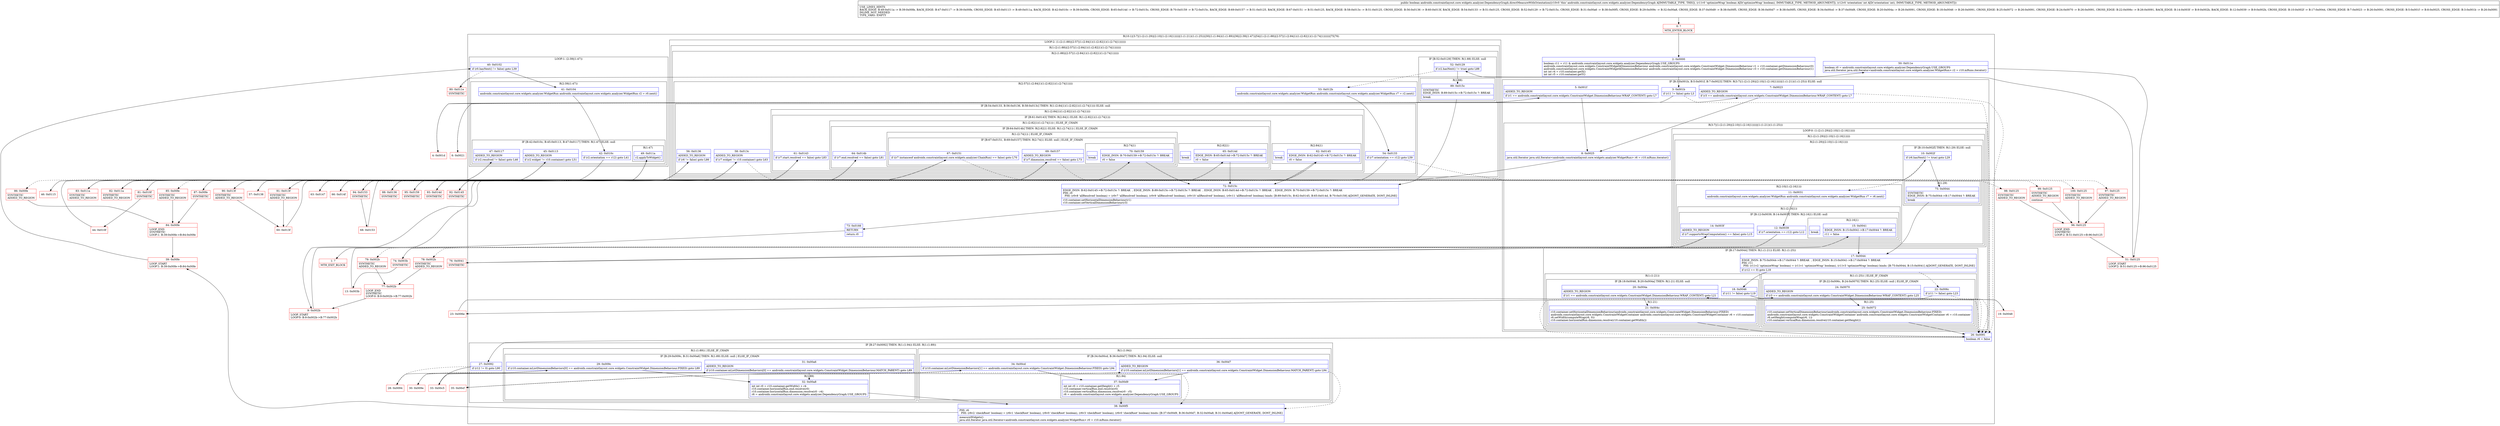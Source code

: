 digraph "CFG forandroidx.constraintlayout.core.widgets.analyzer.DependencyGraph.directMeasureWithOrientation(ZI)Z" {
subgraph cluster_Region_2146036588 {
label = "R(10:1|(3:7|(1:(2:(1:29)|(2:10|(1:(2:16|1)))))|(1:(1:21))(1:(1:25)))|30|(1:(1:94))(1:(1:89))|36|(2:39|(1:47))|54|(1:(2:(1:88)|(2:57|(1:(2:84|1)(1:(2:82|1)(1:(2:74|1)))))))|75|76)";
node [shape=record,color=blue];
Node_2 [shape=record,label="{2\:\ 0x0000|boolean r11 = r11 & androidx.constraintlayout.core.widgets.analyzer.DependencyGraph.USE_GROUPS\landroidx.constraintlayout.core.widgets.ConstraintWidget$DimensionBehaviour androidx.constraintlayout.core.widgets.ConstraintWidget.DimensionBehaviour r1 = r10.container.getDimensionBehaviour(0)\landroidx.constraintlayout.core.widgets.ConstraintWidget$DimensionBehaviour androidx.constraintlayout.core.widgets.ConstraintWidget.DimensionBehaviour r3 = r10.container.getDimensionBehaviour(1)\lint int r4 = r10.container.getX()\lint int r5 = r10.container.getY()\l}"];
subgraph cluster_IfRegion_522613257 {
label = "IF [B:3:0x001b, B:5:0x001f, B:7:0x0023] THEN: R(3:7|(1:(2:(1:29)|(2:10|(1:(2:16|1)))))|(1:(1:21))(1:(1:25))) ELSE: null";
node [shape=record,color=blue];
Node_3 [shape=record,label="{3\:\ 0x001b|if (r11 != false) goto L3\l}"];
Node_5 [shape=record,label="{5\:\ 0x001f|ADDED_TO_REGION\l|if (r1 == androidx.constraintlayout.core.widgets.ConstraintWidget.DimensionBehaviour.WRAP_CONTENT) goto L7\l}"];
Node_7 [shape=record,label="{7\:\ 0x0023|ADDED_TO_REGION\l|if (r3 == androidx.constraintlayout.core.widgets.ConstraintWidget.DimensionBehaviour.WRAP_CONTENT) goto L7\l}"];
subgraph cluster_Region_165082817 {
label = "R(3:7|(1:(2:(1:29)|(2:10|(1:(2:16|1)))))|(1:(1:21))(1:(1:25)))";
node [shape=record,color=blue];
Node_8 [shape=record,label="{8\:\ 0x0025|java.util.Iterator java.util.Iterator\<androidx.constraintlayout.core.widgets.analyzer.WidgetRun\> r6 = r10.mRuns.iterator()\l}"];
subgraph cluster_LoopRegion_2118573626 {
label = "LOOP:0: (1:(2:(1:29)|(2:10|(1:(2:16|1)))))";
node [shape=record,color=blue];
subgraph cluster_Region_1514003469 {
label = "R(1:(2:(1:29)|(2:10|(1:(2:16|1)))))";
node [shape=record,color=blue];
subgraph cluster_Region_2127118644 {
label = "R(2:(1:29)|(2:10|(1:(2:16|1))))";
node [shape=record,color=blue];
subgraph cluster_IfRegion_1493017180 {
label = "IF [B:10:0x002f] THEN: R(1:29) ELSE: null";
node [shape=record,color=blue];
Node_10 [shape=record,label="{10\:\ 0x002f|if (r6.hasNext() != true) goto L29\l}"];
subgraph cluster_Region_736146170 {
label = "R(1:29)";
node [shape=record,color=blue];
Node_75 [shape=record,label="{75\:\ 0x0044|SYNTHETIC\lEDGE_INSN: B:75:0x0044\-\>B:17:0x0044 ?: BREAK  \l|break\l}"];
}
}
subgraph cluster_Region_1801272801 {
label = "R(2:10|(1:(2:16|1)))";
node [shape=record,color=blue];
Node_11 [shape=record,label="{11\:\ 0x0031|androidx.constraintlayout.core.widgets.analyzer.WidgetRun androidx.constraintlayout.core.widgets.analyzer.WidgetRun r7 = r6.next()\l}"];
subgraph cluster_Region_1671372466 {
label = "R(1:(2:16|1))";
node [shape=record,color=blue];
subgraph cluster_IfRegion_1839250027 {
label = "IF [B:12:0x0039, B:14:0x003f] THEN: R(2:16|1) ELSE: null";
node [shape=record,color=blue];
Node_12 [shape=record,label="{12\:\ 0x0039|if (r7.orientation == r12) goto L12\l}"];
Node_14 [shape=record,label="{14\:\ 0x003f|ADDED_TO_REGION\l|if (r7.supportsWrapComputation() == false) goto L15\l}"];
subgraph cluster_Region_727593680 {
label = "R(2:16|1)";
node [shape=record,color=blue];
Node_15 [shape=record,label="{15\:\ 0x0041|EDGE_INSN: B:15:0x0041\-\>B:17:0x0044 ?: BREAK  \l|r11 = false\l}"];
Node_InsnContainer_1467382648 [shape=record,label="{|break\l}"];
}
}
}
}
}
}
}
subgraph cluster_IfRegion_1661096003 {
label = "IF [B:17:0x0044] THEN: R(1:(1:21)) ELSE: R(1:(1:25))";
node [shape=record,color=blue];
Node_17 [shape=record,label="{17\:\ 0x0044|EDGE_INSN: B:75:0x0044\-\>B:17:0x0044 ?: BREAK  , EDGE_INSN: B:15:0x0041\-\>B:17:0x0044 ?: BREAK  \lPHI: r11 \l  PHI: (r11v2 'optimizeWrap' boolean) = (r11v1 'optimizeWrap' boolean), (r11v3 'optimizeWrap' boolean) binds: [B:75:0x0044, B:15:0x0041] A[DONT_GENERATE, DONT_INLINE]\l|if (r12 == 0) goto L18\l}"];
subgraph cluster_Region_1306220987 {
label = "R(1:(1:21))";
node [shape=record,color=blue];
subgraph cluster_IfRegion_1487812808 {
label = "IF [B:18:0x0046, B:20:0x004a] THEN: R(1:21) ELSE: null";
node [shape=record,color=blue];
Node_18 [shape=record,label="{18\:\ 0x0046|if (r11 != false) goto L19\l}"];
Node_20 [shape=record,label="{20\:\ 0x004a|ADDED_TO_REGION\l|if (r1 == androidx.constraintlayout.core.widgets.ConstraintWidget.DimensionBehaviour.WRAP_CONTENT) goto L21\l}"];
subgraph cluster_Region_1484393594 {
label = "R(1:21)";
node [shape=record,color=blue];
Node_21 [shape=record,label="{21\:\ 0x004c|r10.container.setHorizontalDimensionBehaviour(androidx.constraintlayout.core.widgets.ConstraintWidget.DimensionBehaviour.FIXED)\landroidx.constraintlayout.core.widgets.ConstraintWidgetContainer androidx.constraintlayout.core.widgets.ConstraintWidgetContainer r6 = r10.container\lr6.setWidth(computeWrap(r6, 0))\lr10.container.horizontalRun.dimension.resolve(r10.container.getWidth())\l}"];
}
}
}
subgraph cluster_Region_1445639228 {
label = "R(1:(1:25)) | ELSE_IF_CHAIN\l";
node [shape=record,color=blue];
subgraph cluster_IfRegion_1756109370 {
label = "IF [B:22:0x006c, B:24:0x0070] THEN: R(1:25) ELSE: null | ELSE_IF_CHAIN\l";
node [shape=record,color=blue];
Node_22 [shape=record,label="{22\:\ 0x006c|if (r11 != false) goto L23\l}"];
Node_24 [shape=record,label="{24\:\ 0x0070|ADDED_TO_REGION\l|if (r3 == androidx.constraintlayout.core.widgets.ConstraintWidget.DimensionBehaviour.WRAP_CONTENT) goto L25\l}"];
subgraph cluster_Region_1713671809 {
label = "R(1:25)";
node [shape=record,color=blue];
Node_25 [shape=record,label="{25\:\ 0x0072|r10.container.setVerticalDimensionBehaviour(androidx.constraintlayout.core.widgets.ConstraintWidget.DimensionBehaviour.FIXED)\landroidx.constraintlayout.core.widgets.ConstraintWidgetContainer androidx.constraintlayout.core.widgets.ConstraintWidgetContainer r6 = r10.container\lr6.setHeight(computeWrap(r6, 1))\lr10.container.verticalRun.dimension.resolve(r10.container.getHeight())\l}"];
}
}
}
}
}
}
Node_26 [shape=record,label="{26\:\ 0x0091|boolean r6 = false\l}"];
subgraph cluster_IfRegion_845396026 {
label = "IF [B:27:0x0092] THEN: R(1:(1:94)) ELSE: R(1:(1:89))";
node [shape=record,color=blue];
Node_27 [shape=record,label="{27\:\ 0x0092|if (r12 != 0) goto L90\l}"];
subgraph cluster_Region_1125283453 {
label = "R(1:(1:94))";
node [shape=record,color=blue];
subgraph cluster_IfRegion_1418983717 {
label = "IF [B:34:0x00cd, B:36:0x00d7] THEN: R(1:94) ELSE: null";
node [shape=record,color=blue];
Node_34 [shape=record,label="{34\:\ 0x00cd|if (r10.container.mListDimensionBehaviors[1] == androidx.constraintlayout.core.widgets.ConstraintWidget.DimensionBehaviour.FIXED) goto L94\l}"];
Node_36 [shape=record,label="{36\:\ 0x00d7|ADDED_TO_REGION\l|if (r10.container.mListDimensionBehaviors[1] == androidx.constraintlayout.core.widgets.ConstraintWidget.DimensionBehaviour.MATCH_PARENT) goto L94\l}"];
subgraph cluster_Region_505734969 {
label = "R(1:94)";
node [shape=record,color=blue];
Node_37 [shape=record,label="{37\:\ 0x00d9|int int r0 = r10.container.getHeight() + r5\lr10.container.verticalRun.end.resolve(r0)\lr10.container.verticalRun.dimension.resolve(r0 \- r5)\lr6 = androidx.constraintlayout.core.widgets.analyzer.DependencyGraph.USE_GROUPS\l}"];
}
}
}
subgraph cluster_Region_1469787359 {
label = "R(1:(1:89)) | ELSE_IF_CHAIN\l";
node [shape=record,color=blue];
subgraph cluster_IfRegion_2014772350 {
label = "IF [B:29:0x009c, B:31:0x00a6] THEN: R(1:89) ELSE: null | ELSE_IF_CHAIN\l";
node [shape=record,color=blue];
Node_29 [shape=record,label="{29\:\ 0x009c|if (r10.container.mListDimensionBehaviors[0] == androidx.constraintlayout.core.widgets.ConstraintWidget.DimensionBehaviour.FIXED) goto L89\l}"];
Node_31 [shape=record,label="{31\:\ 0x00a6|ADDED_TO_REGION\l|if (r10.container.mListDimensionBehaviors[0] == androidx.constraintlayout.core.widgets.ConstraintWidget.DimensionBehaviour.MATCH_PARENT) goto L89\l}"];
subgraph cluster_Region_842952013 {
label = "R(1:89)";
node [shape=record,color=blue];
Node_32 [shape=record,label="{32\:\ 0x00a8|int int r0 = r10.container.getWidth() + r4\lr10.container.horizontalRun.end.resolve(r0)\lr10.container.horizontalRun.dimension.resolve(r0 \- r4)\lr6 = androidx.constraintlayout.core.widgets.analyzer.DependencyGraph.USE_GROUPS\l}"];
}
}
}
}
Node_38 [shape=record,label="{38\:\ 0x00f5|PHI: r6 \l  PHI: (r6v2 'checkRoot' boolean) = (r6v1 'checkRoot' boolean), (r6v0 'checkRoot' boolean), (r6v3 'checkRoot' boolean), (r6v0 'checkRoot' boolean) binds: [B:37:0x00d9, B:36:0x00d7, B:32:0x00a8, B:31:0x00a6] A[DONT_GENERATE, DONT_INLINE]\l|measureWidgets()\ljava.util.Iterator java.util.Iterator\<androidx.constraintlayout.core.widgets.analyzer.WidgetRun\> r0 = r10.mRuns.iterator()\l}"];
subgraph cluster_LoopRegion_1066423617 {
label = "LOOP:1: (2:39|(1:47))";
node [shape=record,color=blue];
Node_40 [shape=record,label="{40\:\ 0x0102|if (r0.hasNext() != false) goto L39\l}"];
subgraph cluster_Region_2114257915 {
label = "R(2:39|(1:47))";
node [shape=record,color=blue];
Node_41 [shape=record,label="{41\:\ 0x0104|androidx.constraintlayout.core.widgets.analyzer.WidgetRun androidx.constraintlayout.core.widgets.analyzer.WidgetRun r2 = r0.next()\l}"];
subgraph cluster_IfRegion_1181663157 {
label = "IF [B:42:0x010c, B:45:0x0113, B:47:0x0117] THEN: R(1:47) ELSE: null";
node [shape=record,color=blue];
Node_42 [shape=record,label="{42\:\ 0x010c|if (r2.orientation == r12) goto L41\l}"];
Node_45 [shape=record,label="{45\:\ 0x0113|ADDED_TO_REGION\l|if (r2.widget != r10.container) goto L51\l}"];
Node_47 [shape=record,label="{47\:\ 0x0117|ADDED_TO_REGION\l|if (r2.resolved != false) goto L46\l}"];
subgraph cluster_Region_534926033 {
label = "R(1:47)";
node [shape=record,color=blue];
Node_49 [shape=record,label="{49\:\ 0x011a|r2.applyToWidget()\l}"];
}
}
}
}
Node_50 [shape=record,label="{50\:\ 0x011e|boolean r0 = androidx.constraintlayout.core.widgets.analyzer.DependencyGraph.USE_GROUPS\ljava.util.Iterator java.util.Iterator\<androidx.constraintlayout.core.widgets.analyzer.WidgetRun\> r2 = r10.mRuns.iterator()\l}"];
subgraph cluster_LoopRegion_686283935 {
label = "LOOP:2: (1:(2:(1:88)|(2:57|(1:(2:84|1)(1:(2:82|1)(1:(2:74|1)))))))";
node [shape=record,color=blue];
subgraph cluster_Region_1668694647 {
label = "R(1:(2:(1:88)|(2:57|(1:(2:84|1)(1:(2:82|1)(1:(2:74|1)))))))";
node [shape=record,color=blue];
subgraph cluster_Region_1837459218 {
label = "R(2:(1:88)|(2:57|(1:(2:84|1)(1:(2:82|1)(1:(2:74|1))))))";
node [shape=record,color=blue];
subgraph cluster_IfRegion_875945108 {
label = "IF [B:52:0x0129] THEN: R(1:88) ELSE: null";
node [shape=record,color=blue];
Node_52 [shape=record,label="{52\:\ 0x0129|if (r2.hasNext() != true) goto L88\l}"];
subgraph cluster_Region_574591952 {
label = "R(1:88)";
node [shape=record,color=blue];
Node_89 [shape=record,label="{89\:\ 0x015c|SYNTHETIC\lEDGE_INSN: B:89:0x015c\-\>B:72:0x015c ?: BREAK  \l|break\l}"];
}
}
subgraph cluster_Region_2058046585 {
label = "R(2:57|(1:(2:84|1)(1:(2:82|1)(1:(2:74|1)))))";
node [shape=record,color=blue];
Node_53 [shape=record,label="{53\:\ 0x012b|androidx.constraintlayout.core.widgets.analyzer.WidgetRun androidx.constraintlayout.core.widgets.analyzer.WidgetRun r7 = r2.next()\l}"];
subgraph cluster_IfRegion_937813069 {
label = "IF [B:54:0x0133, B:56:0x0136, B:58:0x013c] THEN: R(1:(2:84|1)(1:(2:82|1)(1:(2:74|1)))) ELSE: null";
node [shape=record,color=blue];
Node_54 [shape=record,label="{54\:\ 0x0133|if (r7.orientation == r12) goto L59\l}"];
Node_56 [shape=record,label="{56\:\ 0x0136|ADDED_TO_REGION\l|if (r6 != false) goto L86\l}"];
Node_58 [shape=record,label="{58\:\ 0x013c|ADDED_TO_REGION\l|if (r7.widget != r10.container) goto L63\l}"];
subgraph cluster_Region_883601452 {
label = "R(1:(2:84|1)(1:(2:82|1)(1:(2:74|1))))";
node [shape=record,color=blue];
subgraph cluster_IfRegion_1444018329 {
label = "IF [B:61:0x0143] THEN: R(2:84|1) ELSE: R(1:(2:82|1)(1:(2:74|1)))";
node [shape=record,color=blue];
Node_61 [shape=record,label="{61\:\ 0x0143|if (r7.start.resolved == false) goto L83\l}"];
subgraph cluster_Region_1201745453 {
label = "R(2:84|1)";
node [shape=record,color=blue];
Node_62 [shape=record,label="{62\:\ 0x0145|EDGE_INSN: B:62:0x0145\-\>B:72:0x015c ?: BREAK  \l|r0 = false\l}"];
Node_InsnContainer_1696479540 [shape=record,label="{|break\l}"];
}
subgraph cluster_Region_602242930 {
label = "R(1:(2:82|1)(1:(2:74|1))) | ELSE_IF_CHAIN\l";
node [shape=record,color=blue];
subgraph cluster_IfRegion_2093829609 {
label = "IF [B:64:0x014b] THEN: R(2:82|1) ELSE: R(1:(2:74|1)) | ELSE_IF_CHAIN\l";
node [shape=record,color=blue];
Node_64 [shape=record,label="{64\:\ 0x014b|if (r7.end.resolved == false) goto L81\l}"];
subgraph cluster_Region_1602120984 {
label = "R(2:82|1)";
node [shape=record,color=blue];
Node_65 [shape=record,label="{65\:\ 0x014d|EDGE_INSN: B:65:0x014d\-\>B:72:0x015c ?: BREAK  \l|r0 = false\l}"];
Node_InsnContainer_2107296205 [shape=record,label="{|break\l}"];
}
subgraph cluster_Region_475016578 {
label = "R(1:(2:74|1)) | ELSE_IF_CHAIN\l";
node [shape=record,color=blue];
subgraph cluster_IfRegion_1720123288 {
label = "IF [B:67:0x0151, B:69:0x0157] THEN: R(2:74|1) ELSE: null | ELSE_IF_CHAIN\l";
node [shape=record,color=blue];
Node_67 [shape=record,label="{67\:\ 0x0151|if ((r7 instanceof androidx.constraintlayout.core.widgets.analyzer.ChainRun) == false) goto L70\l}"];
Node_69 [shape=record,label="{69\:\ 0x0157|ADDED_TO_REGION\l|if (r7.dimension.resolved == false) goto L73\l}"];
subgraph cluster_Region_1660486123 {
label = "R(2:74|1)";
node [shape=record,color=blue];
Node_70 [shape=record,label="{70\:\ 0x0159|EDGE_INSN: B:70:0x0159\-\>B:72:0x015c ?: BREAK  \l|r0 = false\l}"];
Node_InsnContainer_135487653 [shape=record,label="{|break\l}"];
}
}
}
}
}
}
}
}
}
}
}
}
Node_72 [shape=record,label="{72\:\ 0x015c|EDGE_INSN: B:62:0x0145\-\>B:72:0x015c ?: BREAK  , EDGE_INSN: B:89:0x015c\-\>B:72:0x015c ?: BREAK  , EDGE_INSN: B:65:0x014d\-\>B:72:0x015c ?: BREAK  , EDGE_INSN: B:70:0x0159\-\>B:72:0x015c ?: BREAK  \lPHI: r0 \l  PHI: (r0v8 'allResolved' boolean) = (r0v7 'allResolved' boolean), (r0v9 'allResolved' boolean), (r0v10 'allResolved' boolean), (r0v11 'allResolved' boolean) binds: [B:89:0x015c, B:62:0x0145, B:65:0x014d, B:70:0x0159] A[DONT_GENERATE, DONT_INLINE]\l|r10.container.setHorizontalDimensionBehaviour(r1)\lr10.container.setVerticalDimensionBehaviour(r3)\l}"];
Node_73 [shape=record,label="{73\:\ 0x0166|RETURN\l|return r0\l}"];
}
Node_0 [shape=record,color=red,label="{0\:\ ?|MTH_ENTER_BLOCK\l}"];
Node_4 [shape=record,color=red,label="{4\:\ 0x001d}"];
Node_6 [shape=record,color=red,label="{6\:\ 0x0021}"];
Node_9 [shape=record,color=red,label="{9\:\ 0x002b|LOOP_START\lLOOP:0: B:9:0x002b\-\>B:77:0x002b\l}"];
Node_74 [shape=record,color=red,label="{74\:\ 0x003b|SYNTHETIC\l}"];
Node_13 [shape=record,color=red,label="{13\:\ 0x003b}"];
Node_76 [shape=record,color=red,label="{76\:\ 0x0041|SYNTHETIC\l}"];
Node_19 [shape=record,color=red,label="{19\:\ 0x0048}"];
Node_23 [shape=record,color=red,label="{23\:\ 0x006e}"];
Node_79 [shape=record,color=red,label="{79\:\ 0x002b|SYNTHETIC\lADDED_TO_REGION\l}"];
Node_77 [shape=record,color=red,label="{77\:\ 0x002b|LOOP_END\lSYNTHETIC\lLOOP:0: B:9:0x002b\-\>B:77:0x002b\l}"];
Node_78 [shape=record,color=red,label="{78\:\ 0x002b|SYNTHETIC\lADDED_TO_REGION\l}"];
Node_28 [shape=record,color=red,label="{28\:\ 0x0094}"];
Node_30 [shape=record,color=red,label="{30\:\ 0x009e}"];
Node_39 [shape=record,color=red,label="{39\:\ 0x00fe|LOOP_START\lLOOP:1: B:39:0x00fe\-\>B:84:0x00fe\l}"];
Node_81 [shape=record,color=red,label="{81\:\ 0x010f|SYNTHETIC\l}"];
Node_44 [shape=record,color=red,label="{44\:\ 0x010f}"];
Node_46 [shape=record,color=red,label="{46\:\ 0x0115}"];
Node_83 [shape=record,color=red,label="{83\:\ 0x011a|SYNTHETIC\lADDED_TO_REGION\l}"];
Node_87 [shape=record,color=red,label="{87\:\ 0x00fe|SYNTHETIC\l}"];
Node_84 [shape=record,color=red,label="{84\:\ 0x00fe|LOOP_END\lSYNTHETIC\lLOOP:1: B:39:0x00fe\-\>B:84:0x00fe\l}"];
Node_86 [shape=record,color=red,label="{86\:\ 0x00fe|SYNTHETIC\lADDED_TO_REGION\l}"];
Node_82 [shape=record,color=red,label="{82\:\ 0x011a|SYNTHETIC\lADDED_TO_REGION\l}"];
Node_85 [shape=record,color=red,label="{85\:\ 0x00fe|SYNTHETIC\lADDED_TO_REGION\l}"];
Node_80 [shape=record,color=red,label="{80\:\ 0x011e|SYNTHETIC\l}"];
Node_51 [shape=record,color=red,label="{51\:\ 0x0125|LOOP_START\lLOOP:2: B:51:0x0125\-\>B:96:0x0125\l}"];
Node_88 [shape=record,color=red,label="{88\:\ 0x0136|SYNTHETIC\l}"];
Node_57 [shape=record,color=red,label="{57\:\ 0x0138}"];
Node_91 [shape=record,color=red,label="{91\:\ 0x013f|SYNTHETIC\lADDED_TO_REGION\l}"];
Node_60 [shape=record,color=red,label="{60\:\ 0x013f}"];
Node_63 [shape=record,color=red,label="{63\:\ 0x0147}"];
Node_66 [shape=record,color=red,label="{66\:\ 0x014f}"];
Node_94 [shape=record,color=red,label="{94\:\ 0x0153|SYNTHETIC\l}"];
Node_68 [shape=record,color=red,label="{68\:\ 0x0153}"];
Node_95 [shape=record,color=red,label="{95\:\ 0x0159|SYNTHETIC\l}"];
Node_1 [shape=record,color=red,label="{1\:\ ?|MTH_EXIT_BLOCK\l}"];
Node_100 [shape=record,color=red,label="{100\:\ 0x0125|SYNTHETIC\lADDED_TO_REGION\l}"];
Node_96 [shape=record,color=red,label="{96\:\ 0x0125|LOOP_END\lSYNTHETIC\lLOOP:2: B:51:0x0125\-\>B:96:0x0125\l}"];
Node_99 [shape=record,color=red,label="{99\:\ 0x0125|SYNTHETIC\lADDED_TO_REGION\l|continue\l}"];
Node_93 [shape=record,color=red,label="{93\:\ 0x014d|SYNTHETIC\l}"];
Node_92 [shape=record,color=red,label="{92\:\ 0x0145|SYNTHETIC\l}"];
Node_98 [shape=record,color=red,label="{98\:\ 0x0125|SYNTHETIC\lADDED_TO_REGION\l}"];
Node_90 [shape=record,color=red,label="{90\:\ 0x013f|SYNTHETIC\lADDED_TO_REGION\l}"];
Node_97 [shape=record,color=red,label="{97\:\ 0x0125|SYNTHETIC\lADDED_TO_REGION\l}"];
Node_33 [shape=record,color=red,label="{33\:\ 0x00c5}"];
Node_35 [shape=record,color=red,label="{35\:\ 0x00cf}"];
MethodNode[shape=record,label="{public boolean androidx.constraintlayout.core.widgets.analyzer.DependencyGraph.directMeasureWithOrientation((r10v0 'this' androidx.constraintlayout.core.widgets.analyzer.DependencyGraph A[IMMUTABLE_TYPE, THIS]), (r11v0 'optimizeWrap' boolean A[D('optimizeWrap' boolean), IMMUTABLE_TYPE, METHOD_ARGUMENT]), (r12v0 'orientation' int A[D('orientation' int), IMMUTABLE_TYPE, METHOD_ARGUMENT]))  | USE_LINES_HINTS\lBACK_EDGE: B:49:0x011a \-\> B:39:0x00fe, BACK_EDGE: B:47:0x0117 \-\> B:39:0x00fe, CROSS_EDGE: B:45:0x0113 \-\> B:49:0x011a, BACK_EDGE: B:42:0x010c \-\> B:39:0x00fe, CROSS_EDGE: B:65:0x014d \-\> B:72:0x015c, CROSS_EDGE: B:70:0x0159 \-\> B:72:0x015c, BACK_EDGE: B:69:0x0157 \-\> B:51:0x0125, BACK_EDGE: B:67:0x0151 \-\> B:51:0x0125, BACK_EDGE: B:58:0x013c \-\> B:51:0x0125, CROSS_EDGE: B:56:0x0136 \-\> B:60:0x013f, BACK_EDGE: B:54:0x0133 \-\> B:51:0x0125, CROSS_EDGE: B:52:0x0129 \-\> B:72:0x015c, CROSS_EDGE: B:31:0x00a6 \-\> B:38:0x00f5, CROSS_EDGE: B:29:0x009c \-\> B:32:0x00a8, CROSS_EDGE: B:37:0x00d9 \-\> B:38:0x00f5, CROSS_EDGE: B:36:0x00d7 \-\> B:38:0x00f5, CROSS_EDGE: B:34:0x00cd \-\> B:37:0x00d9, CROSS_EDGE: B:20:0x004a \-\> B:26:0x0091, CROSS_EDGE: B:18:0x0046 \-\> B:26:0x0091, CROSS_EDGE: B:25:0x0072 \-\> B:26:0x0091, CROSS_EDGE: B:24:0x0070 \-\> B:26:0x0091, CROSS_EDGE: B:22:0x006c \-\> B:26:0x0091, BACK_EDGE: B:14:0x003f \-\> B:9:0x002b, BACK_EDGE: B:12:0x0039 \-\> B:9:0x002b, CROSS_EDGE: B:10:0x002f \-\> B:17:0x0044, CROSS_EDGE: B:7:0x0023 \-\> B:26:0x0091, CROSS_EDGE: B:5:0x001f \-\> B:8:0x0025, CROSS_EDGE: B:3:0x001b \-\> B:26:0x0091\lINLINE_NOT_NEEDED\lTYPE_VARS: EMPTY\l}"];
MethodNode -> Node_0;Node_2 -> Node_3;
Node_3 -> Node_4;
Node_3 -> Node_26[style=dashed];
Node_5 -> Node_6[style=dashed];
Node_5 -> Node_8;
Node_7 -> Node_8;
Node_7 -> Node_26[style=dashed];
Node_8 -> Node_9;
Node_10 -> Node_11[style=dashed];
Node_10 -> Node_75;
Node_75 -> Node_17;
Node_11 -> Node_12;
Node_12 -> Node_74;
Node_12 -> Node_78[style=dashed];
Node_14 -> Node_76;
Node_14 -> Node_79[style=dashed];
Node_15 -> Node_17;
Node_17 -> Node_18;
Node_17 -> Node_22[style=dashed];
Node_18 -> Node_19;
Node_18 -> Node_26[style=dashed];
Node_20 -> Node_21;
Node_20 -> Node_26[style=dashed];
Node_21 -> Node_26;
Node_22 -> Node_23;
Node_22 -> Node_26[style=dashed];
Node_24 -> Node_25;
Node_24 -> Node_26[style=dashed];
Node_25 -> Node_26;
Node_26 -> Node_27;
Node_27 -> Node_28[style=dashed];
Node_27 -> Node_33;
Node_34 -> Node_35[style=dashed];
Node_34 -> Node_37;
Node_36 -> Node_37;
Node_36 -> Node_38[style=dashed];
Node_37 -> Node_38;
Node_29 -> Node_30[style=dashed];
Node_29 -> Node_32;
Node_31 -> Node_32;
Node_31 -> Node_38[style=dashed];
Node_32 -> Node_38;
Node_38 -> Node_39;
Node_40 -> Node_41;
Node_40 -> Node_80[style=dashed];
Node_41 -> Node_42;
Node_42 -> Node_81;
Node_42 -> Node_85[style=dashed];
Node_45 -> Node_46[style=dashed];
Node_45 -> Node_82;
Node_47 -> Node_83;
Node_47 -> Node_86[style=dashed];
Node_49 -> Node_87;
Node_50 -> Node_51;
Node_52 -> Node_53[style=dashed];
Node_52 -> Node_89;
Node_89 -> Node_72;
Node_53 -> Node_54;
Node_54 -> Node_88;
Node_54 -> Node_97[style=dashed];
Node_56 -> Node_57[style=dashed];
Node_56 -> Node_90;
Node_58 -> Node_91;
Node_58 -> Node_98[style=dashed];
Node_61 -> Node_63[style=dashed];
Node_61 -> Node_92;
Node_62 -> Node_72;
Node_64 -> Node_66[style=dashed];
Node_64 -> Node_93;
Node_65 -> Node_72;
Node_67 -> Node_94;
Node_67 -> Node_99[style=dashed];
Node_69 -> Node_95;
Node_69 -> Node_100[style=dashed];
Node_70 -> Node_72;
Node_72 -> Node_73;
Node_73 -> Node_1;
Node_0 -> Node_2;
Node_4 -> Node_5;
Node_6 -> Node_7;
Node_9 -> Node_10;
Node_74 -> Node_13;
Node_13 -> Node_14;
Node_76 -> Node_15;
Node_19 -> Node_20;
Node_23 -> Node_24;
Node_79 -> Node_77;
Node_77 -> Node_9;
Node_78 -> Node_77;
Node_28 -> Node_29;
Node_30 -> Node_31;
Node_39 -> Node_40;
Node_81 -> Node_44;
Node_44 -> Node_45;
Node_46 -> Node_47;
Node_83 -> Node_49;
Node_87 -> Node_84;
Node_84 -> Node_39;
Node_86 -> Node_84;
Node_82 -> Node_49;
Node_85 -> Node_84;
Node_80 -> Node_50;
Node_51 -> Node_52;
Node_88 -> Node_56;
Node_57 -> Node_58;
Node_91 -> Node_60;
Node_60 -> Node_61;
Node_63 -> Node_64;
Node_66 -> Node_67;
Node_94 -> Node_68;
Node_68 -> Node_69;
Node_95 -> Node_70;
Node_100 -> Node_96;
Node_96 -> Node_51;
Node_99 -> Node_96;
Node_93 -> Node_65;
Node_92 -> Node_62;
Node_98 -> Node_96;
Node_90 -> Node_60;
Node_97 -> Node_96;
Node_33 -> Node_34;
Node_35 -> Node_36;
}

